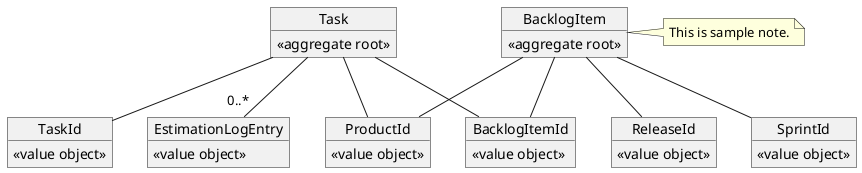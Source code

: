 @startuml
object BacklogItem {
  <<aggregate root>>
}
object ProductId {
  <<value object>>
}
object BacklogItemId {
  <<value object>>
}
object ReleaseId {
  <<value object>>
}
object SprintId {
  <<value object>>
}

object Task {
  <<aggregate root>>
}
object TaskId {
  <<value object>>
}
object EstimationLogEntry {
  <<value object>>
}

BacklogItem -- BacklogItemId
BacklogItem -- ProductId
BacklogItem -- ReleaseId
BacklogItem -- SprintId

Task -- TaskId
Task -- ProductId
Task -- BacklogItemId
Task -- "0..*" EstimationLogEntry

note right of BacklogItem {
  This is sample note.
}
@enduml
